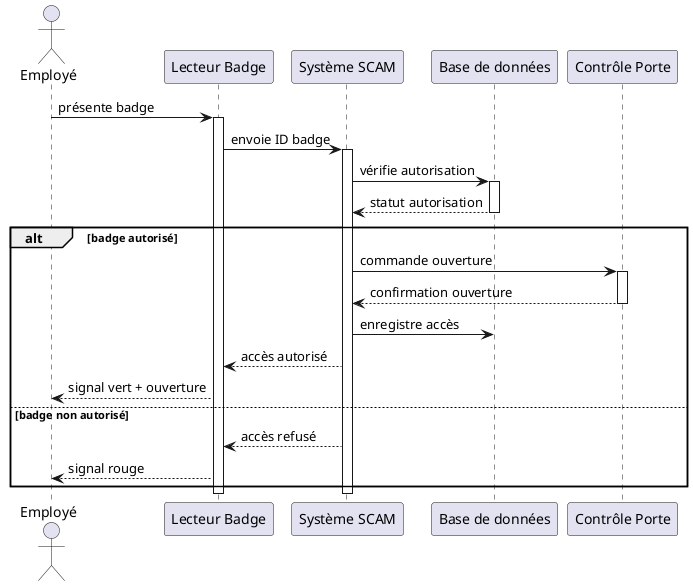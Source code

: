 @startuml badge_diagram
actor "Employé" as emp
participant "Lecteur Badge" as lb
participant "Système SCAM" as sys
participant "Base de données" as db
participant "Contrôle Porte" as porte

emp -> lb : présente badge
activate lb
lb -> sys : envoie ID badge
activate sys

sys -> db : vérifie autorisation
activate db
db --> sys : statut autorisation
deactivate db

alt badge autorisé
    sys -> porte : commande ouverture
    activate porte
    porte --> sys : confirmation ouverture
    deactivate porte
    sys -> db : enregistre accès
    sys --> lb : accès autorisé
    lb --> emp : signal vert + ouverture
else badge non autorisé
    sys --> lb : accès refusé
    lb --> emp : signal rouge
end

deactivate sys
deactivate lb
@enduml
